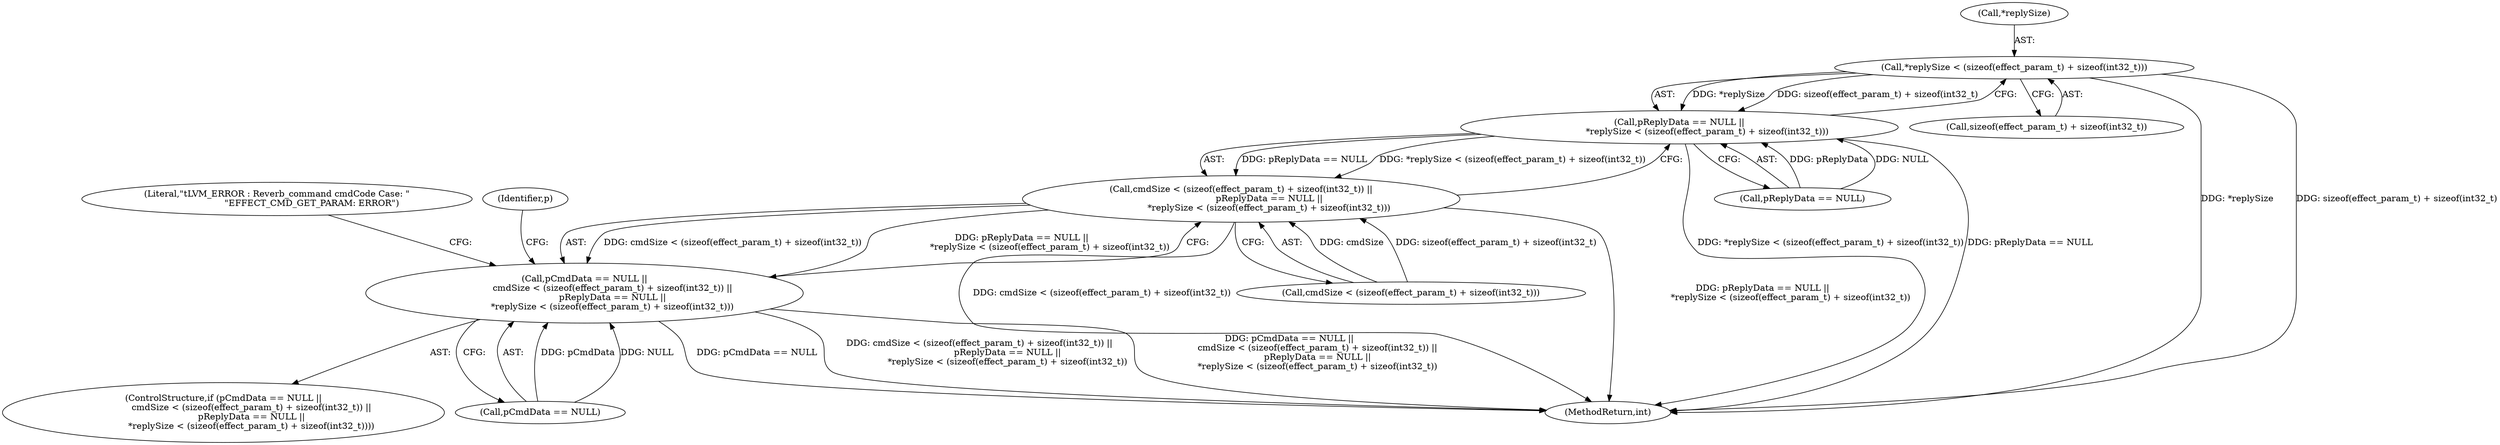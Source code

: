 digraph "0_Android_aeea52da00d210587fb3ed895de3d5f2e0264c88_6@pointer" {
"1000250" [label="(Call,*replySize < (sizeof(effect_param_t) + sizeof(int32_t)))"];
"1000246" [label="(Call,pReplyData == NULL ||\n                    *replySize < (sizeof(effect_param_t) + sizeof(int32_t)))"];
"1000238" [label="(Call,cmdSize < (sizeof(effect_param_t) + sizeof(int32_t)) ||\n                    pReplyData == NULL ||\n                    *replySize < (sizeof(effect_param_t) + sizeof(int32_t)))"];
"1000234" [label="(Call,pCmdData == NULL ||\n                    cmdSize < (sizeof(effect_param_t) + sizeof(int32_t)) ||\n                    pReplyData == NULL ||\n                    *replySize < (sizeof(effect_param_t) + sizeof(int32_t)))"];
"1000238" [label="(Call,cmdSize < (sizeof(effect_param_t) + sizeof(int32_t)) ||\n                    pReplyData == NULL ||\n                    *replySize < (sizeof(effect_param_t) + sizeof(int32_t)))"];
"1000253" [label="(Call,sizeof(effect_param_t) + sizeof(int32_t))"];
"1000247" [label="(Call,pReplyData == NULL)"];
"1000233" [label="(ControlStructure,if (pCmdData == NULL ||\n                    cmdSize < (sizeof(effect_param_t) + sizeof(int32_t)) ||\n                    pReplyData == NULL ||\n                    *replySize < (sizeof(effect_param_t) + sizeof(int32_t))))"];
"1000239" [label="(Call,cmdSize < (sizeof(effect_param_t) + sizeof(int32_t)))"];
"1000246" [label="(Call,pReplyData == NULL ||\n                    *replySize < (sizeof(effect_param_t) + sizeof(int32_t)))"];
"1000251" [label="(Call,*replySize)"];
"1000235" [label="(Call,pCmdData == NULL)"];
"1000260" [label="(Literal,\"\tLVM_ERROR : Reverb_command cmdCode Case: \"\n                         \"EFFECT_CMD_GET_PARAM: ERROR\")"];
"1000250" [label="(Call,*replySize < (sizeof(effect_param_t) + sizeof(int32_t)))"];
"1000234" [label="(Call,pCmdData == NULL ||\n                    cmdSize < (sizeof(effect_param_t) + sizeof(int32_t)) ||\n                    pReplyData == NULL ||\n                    *replySize < (sizeof(effect_param_t) + sizeof(int32_t)))"];
"1000641" [label="(MethodReturn,int)"];
"1000266" [label="(Identifier,p)"];
"1000250" -> "1000246"  [label="AST: "];
"1000250" -> "1000253"  [label="CFG: "];
"1000251" -> "1000250"  [label="AST: "];
"1000253" -> "1000250"  [label="AST: "];
"1000246" -> "1000250"  [label="CFG: "];
"1000250" -> "1000641"  [label="DDG: *replySize"];
"1000250" -> "1000641"  [label="DDG: sizeof(effect_param_t) + sizeof(int32_t)"];
"1000250" -> "1000246"  [label="DDG: *replySize"];
"1000250" -> "1000246"  [label="DDG: sizeof(effect_param_t) + sizeof(int32_t)"];
"1000246" -> "1000238"  [label="AST: "];
"1000246" -> "1000247"  [label="CFG: "];
"1000247" -> "1000246"  [label="AST: "];
"1000238" -> "1000246"  [label="CFG: "];
"1000246" -> "1000641"  [label="DDG: *replySize < (sizeof(effect_param_t) + sizeof(int32_t))"];
"1000246" -> "1000641"  [label="DDG: pReplyData == NULL"];
"1000246" -> "1000238"  [label="DDG: pReplyData == NULL"];
"1000246" -> "1000238"  [label="DDG: *replySize < (sizeof(effect_param_t) + sizeof(int32_t))"];
"1000247" -> "1000246"  [label="DDG: pReplyData"];
"1000247" -> "1000246"  [label="DDG: NULL"];
"1000238" -> "1000234"  [label="AST: "];
"1000238" -> "1000239"  [label="CFG: "];
"1000239" -> "1000238"  [label="AST: "];
"1000234" -> "1000238"  [label="CFG: "];
"1000238" -> "1000641"  [label="DDG: cmdSize < (sizeof(effect_param_t) + sizeof(int32_t))"];
"1000238" -> "1000641"  [label="DDG: pReplyData == NULL ||\n                    *replySize < (sizeof(effect_param_t) + sizeof(int32_t))"];
"1000238" -> "1000234"  [label="DDG: cmdSize < (sizeof(effect_param_t) + sizeof(int32_t))"];
"1000238" -> "1000234"  [label="DDG: pReplyData == NULL ||\n                    *replySize < (sizeof(effect_param_t) + sizeof(int32_t))"];
"1000239" -> "1000238"  [label="DDG: cmdSize"];
"1000239" -> "1000238"  [label="DDG: sizeof(effect_param_t) + sizeof(int32_t)"];
"1000234" -> "1000233"  [label="AST: "];
"1000234" -> "1000235"  [label="CFG: "];
"1000235" -> "1000234"  [label="AST: "];
"1000260" -> "1000234"  [label="CFG: "];
"1000266" -> "1000234"  [label="CFG: "];
"1000234" -> "1000641"  [label="DDG: pCmdData == NULL"];
"1000234" -> "1000641"  [label="DDG: cmdSize < (sizeof(effect_param_t) + sizeof(int32_t)) ||\n                    pReplyData == NULL ||\n                    *replySize < (sizeof(effect_param_t) + sizeof(int32_t))"];
"1000234" -> "1000641"  [label="DDG: pCmdData == NULL ||\n                    cmdSize < (sizeof(effect_param_t) + sizeof(int32_t)) ||\n                    pReplyData == NULL ||\n                    *replySize < (sizeof(effect_param_t) + sizeof(int32_t))"];
"1000235" -> "1000234"  [label="DDG: pCmdData"];
"1000235" -> "1000234"  [label="DDG: NULL"];
}
